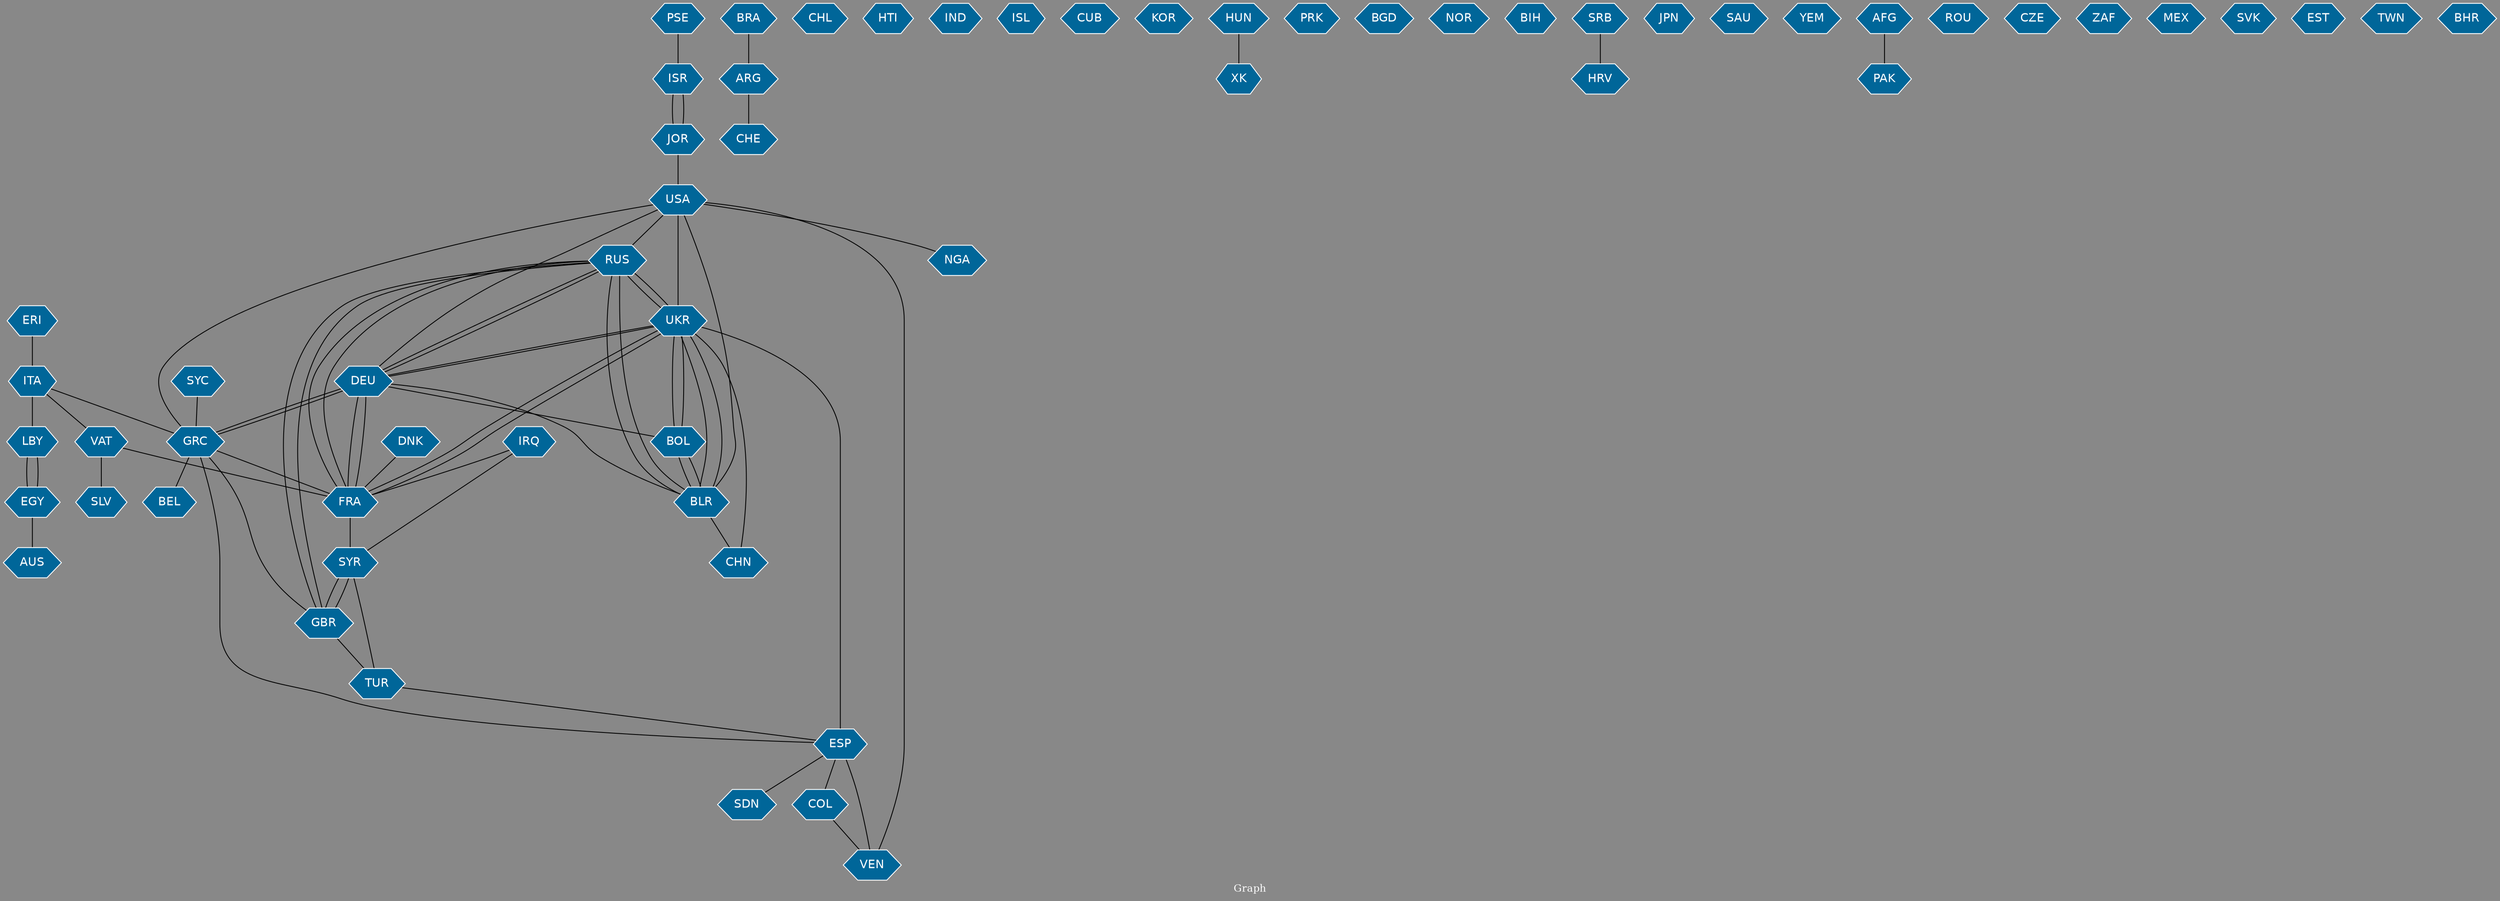 // Countries together in item graph
graph {
	graph [bgcolor="#888888" fontcolor=white fontsize=12 label="Graph" outputorder=edgesfirst overlap=prism]
	node [color=white fillcolor="#006699" fontcolor=white fontname=Helvetica shape=hexagon style=filled]
	edge [arrowhead=open color=black fontcolor=white fontname=Courier fontsize=12]
		ISR [label=ISR]
		ITA [label=ITA]
		GRC [label=GRC]
		UKR [label=UKR]
		BOL [label=BOL]
		RUS [label=RUS]
		GBR [label=GBR]
		USA [label=USA]
		ARG [label=ARG]
		CHL [label=CHL]
		BRA [label=BRA]
		DNK [label=DNK]
		HTI [label=HTI]
		IND [label=IND]
		EGY [label=EGY]
		BEL [label=BEL]
		ISL [label=ISL]
		JOR [label=JOR]
		LBY [label=LBY]
		CUB [label=CUB]
		ESP [label=ESP]
		COL [label=COL]
		VEN [label=VEN]
		KOR [label=KOR]
		BLR [label=BLR]
		FRA [label=FRA]
		HUN [label=HUN]
		XK [label=XK]
		NGA [label=NGA]
		SYR [label=SYR]
		VAT [label=VAT]
		PRK [label=PRK]
		DEU [label=DEU]
		IRQ [label=IRQ]
		PSE [label=PSE]
		BGD [label=BGD]
		NOR [label=NOR]
		BIH [label=BIH]
		SRB [label=SRB]
		HRV [label=HRV]
		JPN [label=JPN]
		AUS [label=AUS]
		SAU [label=SAU]
		TUR [label=TUR]
		SLV [label=SLV]
		YEM [label=YEM]
		PAK [label=PAK]
		ROU [label=ROU]
		CZE [label=CZE]
		ZAF [label=ZAF]
		MEX [label=MEX]
		CHN [label=CHN]
		CHE [label=CHE]
		SVK [label=SVK]
		AFG [label=AFG]
		EST [label=EST]
		TWN [label=TWN]
		SYC [label=SYC]
		ERI [label=ERI]
		SDN [label=SDN]
		BHR [label=BHR]
			GRC -- USA [weight=1]
			GBR -- TUR [weight=1]
			ISR -- JOR [weight=1]
			ESP -- GRC [weight=1]
			UKR -- FRA [weight=4]
			DEU -- UKR [weight=3]
			RUS -- BLR [weight=1]
			SYR -- TUR [weight=1]
			UKR -- RUS [weight=6]
			ITA -- GRC [weight=1]
			GRC -- FRA [weight=1]
			RUS -- FRA [weight=2]
			BLR -- UKR [weight=3]
			ITA -- LBY [weight=3]
			DEU -- FRA [weight=4]
			SYC -- GRC [weight=1]
			UKR -- DEU [weight=4]
			ESP -- COL [weight=2]
			ESP -- SDN [weight=1]
			BLR -- RUS [weight=3]
			UKR -- CHN [weight=1]
			FRA -- DEU [weight=2]
			ESP -- UKR [weight=5]
			ESP -- VEN [weight=2]
			BLR -- USA [weight=1]
			BOL -- BLR [weight=2]
			DEU -- GRC [weight=6]
			TUR -- ESP [weight=1]
			SRB -- HRV [weight=1]
			USA -- NGA [weight=1]
			HUN -- XK [weight=1]
			DEU -- RUS [weight=1]
			UKR -- BOL [weight=2]
			FRA -- SYR [weight=2]
			BOL -- UKR [weight=2]
			UKR -- BLR [weight=3]
			DEU -- BLR [weight=1]
			COL -- VEN [weight=1]
			JOR -- ISR [weight=1]
			EGY -- AUS [weight=1]
			BLR -- BOL [weight=1]
			ITA -- VAT [weight=1]
			UKR -- USA [weight=2]
			RUS -- UKR [weight=4]
			USA -- RUS [weight=1]
			VAT -- SLV [weight=1]
			USA -- VEN [weight=1]
			RUS -- GBR [weight=1]
			PSE -- ISR [weight=1]
			GRC -- BEL [weight=2]
			BLR -- CHN [weight=1]
			DNK -- FRA [weight=1]
			GRC -- DEU [weight=6]
			FRA -- RUS [weight=1]
			DEU -- USA [weight=1]
			JOR -- USA [weight=1]
			GBR -- RUS [weight=1]
			LBY -- EGY [weight=3]
			RUS -- DEU [weight=2]
			IRQ -- FRA [weight=2]
			GBR -- SYR [weight=2]
			VAT -- FRA [weight=1]
			BRA -- ARG [weight=2]
			SYR -- GBR [weight=1]
			DEU -- BOL [weight=1]
			GBR -- GRC [weight=1]
			FRA -- UKR [weight=2]
			AFG -- PAK [weight=1]
			EGY -- LBY [weight=1]
			ERI -- ITA [weight=1]
			ARG -- CHE [weight=1]
			IRQ -- SYR [weight=2]
}